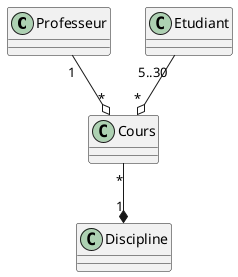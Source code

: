 @startuml
class Professeur

class Discipline

class Cours

class Etudiant

Professeur "1" --o "*" Cours
Cours "*" --* "1" Discipline

Etudiant "5..30" --o "*" Cours
@enduml